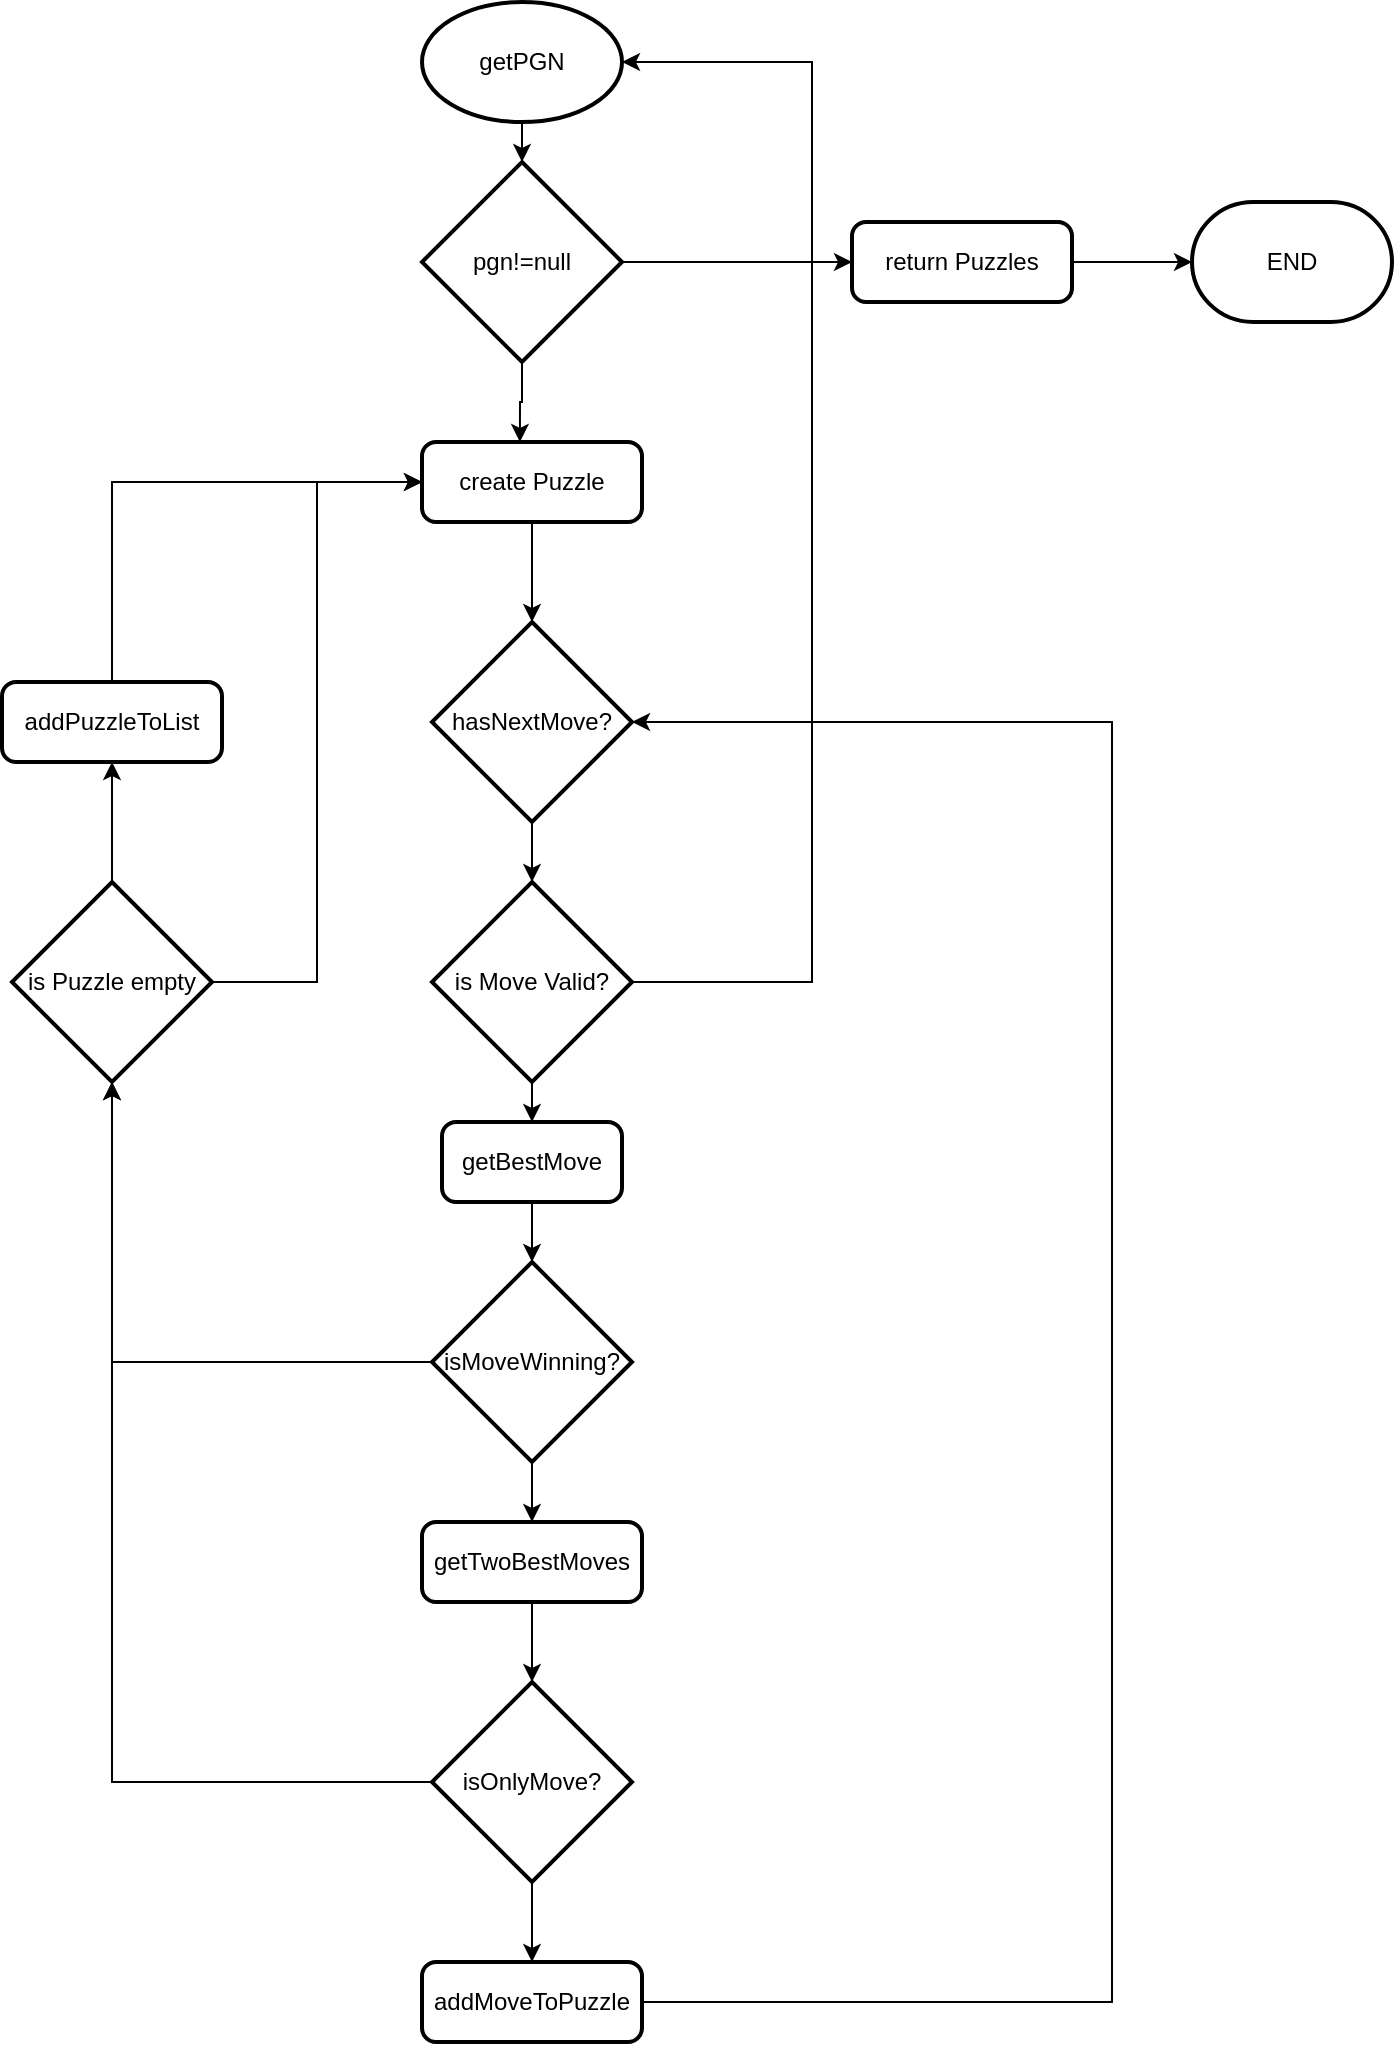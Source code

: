 <mxfile version="17.5.0" type="device"><diagram id="C5RBs43oDa-KdzZeNtuy" name="Page-1"><mxGraphModel dx="1422" dy="1931" grid="1" gridSize="10" guides="1" tooltips="1" connect="1" arrows="1" fold="1" page="1" pageScale="1" pageWidth="827" pageHeight="1169" math="0" shadow="0"><root><mxCell id="WIyWlLk6GJQsqaUBKTNV-0"/><mxCell id="WIyWlLk6GJQsqaUBKTNV-1" parent="WIyWlLk6GJQsqaUBKTNV-0"/><mxCell id="lqFpT17nX_PuRFotslIN-42" style="edgeStyle=orthogonalEdgeStyle;rounded=0;orthogonalLoop=1;jettySize=auto;html=1;entryX=0.5;entryY=0;entryDx=0;entryDy=0;entryPerimeter=0;" edge="1" parent="WIyWlLk6GJQsqaUBKTNV-1" source="lqFpT17nX_PuRFotslIN-1" target="lqFpT17nX_PuRFotslIN-41"><mxGeometry relative="1" as="geometry"/></mxCell><mxCell id="lqFpT17nX_PuRFotslIN-1" value="getPGN" style="strokeWidth=2;html=1;shape=mxgraph.flowchart.start_1;whiteSpace=wrap;" vertex="1" parent="WIyWlLk6GJQsqaUBKTNV-1"><mxGeometry x="245" y="-130" width="100" height="60" as="geometry"/></mxCell><mxCell id="lqFpT17nX_PuRFotslIN-31" style="edgeStyle=orthogonalEdgeStyle;rounded=0;orthogonalLoop=1;jettySize=auto;html=1;entryX=0.5;entryY=0;entryDx=0;entryDy=0;entryPerimeter=0;" edge="1" parent="WIyWlLk6GJQsqaUBKTNV-1" source="lqFpT17nX_PuRFotslIN-3" target="lqFpT17nX_PuRFotslIN-4"><mxGeometry relative="1" as="geometry"/></mxCell><mxCell id="lqFpT17nX_PuRFotslIN-3" value="hasNextMove?" style="strokeWidth=2;html=1;shape=mxgraph.flowchart.decision;whiteSpace=wrap;" vertex="1" parent="WIyWlLk6GJQsqaUBKTNV-1"><mxGeometry x="250" y="180" width="100" height="100" as="geometry"/></mxCell><mxCell id="lqFpT17nX_PuRFotslIN-15" style="edgeStyle=orthogonalEdgeStyle;rounded=0;orthogonalLoop=1;jettySize=auto;html=1;entryX=0.5;entryY=0;entryDx=0;entryDy=0;" edge="1" parent="WIyWlLk6GJQsqaUBKTNV-1" source="lqFpT17nX_PuRFotslIN-4" target="lqFpT17nX_PuRFotslIN-13"><mxGeometry relative="1" as="geometry"/></mxCell><mxCell id="lqFpT17nX_PuRFotslIN-39" style="edgeStyle=orthogonalEdgeStyle;rounded=0;orthogonalLoop=1;jettySize=auto;html=1;entryX=1;entryY=0.5;entryDx=0;entryDy=0;entryPerimeter=0;" edge="1" parent="WIyWlLk6GJQsqaUBKTNV-1" source="lqFpT17nX_PuRFotslIN-4" target="lqFpT17nX_PuRFotslIN-1"><mxGeometry relative="1" as="geometry"><mxPoint x="470" y="40" as="targetPoint"/><Array as="points"><mxPoint x="440" y="360"/><mxPoint x="440" y="-100"/></Array></mxGeometry></mxCell><mxCell id="lqFpT17nX_PuRFotslIN-4" value="is Move Valid?" style="strokeWidth=2;html=1;shape=mxgraph.flowchart.decision;whiteSpace=wrap;" vertex="1" parent="WIyWlLk6GJQsqaUBKTNV-1"><mxGeometry x="250" y="310" width="100" height="100" as="geometry"/></mxCell><mxCell id="lqFpT17nX_PuRFotslIN-17" style="edgeStyle=orthogonalEdgeStyle;rounded=0;orthogonalLoop=1;jettySize=auto;html=1;entryX=0.5;entryY=0;entryDx=0;entryDy=0;" edge="1" parent="WIyWlLk6GJQsqaUBKTNV-1" source="lqFpT17nX_PuRFotslIN-10" target="lqFpT17nX_PuRFotslIN-14"><mxGeometry relative="1" as="geometry"/></mxCell><mxCell id="lqFpT17nX_PuRFotslIN-35" style="edgeStyle=orthogonalEdgeStyle;rounded=0;orthogonalLoop=1;jettySize=auto;html=1;entryX=0.5;entryY=1;entryDx=0;entryDy=0;entryPerimeter=0;" edge="1" parent="WIyWlLk6GJQsqaUBKTNV-1" source="lqFpT17nX_PuRFotslIN-10" target="lqFpT17nX_PuRFotslIN-32"><mxGeometry relative="1" as="geometry"><mxPoint x="90" y="550" as="targetPoint"/></mxGeometry></mxCell><mxCell id="lqFpT17nX_PuRFotslIN-10" value="isMoveWinning?" style="strokeWidth=2;html=1;shape=mxgraph.flowchart.decision;whiteSpace=wrap;" vertex="1" parent="WIyWlLk6GJQsqaUBKTNV-1"><mxGeometry x="250" y="500" width="100" height="100" as="geometry"/></mxCell><mxCell id="lqFpT17nX_PuRFotslIN-24" style="edgeStyle=orthogonalEdgeStyle;rounded=0;orthogonalLoop=1;jettySize=auto;html=1;entryX=0.5;entryY=0;entryDx=0;entryDy=0;" edge="1" parent="WIyWlLk6GJQsqaUBKTNV-1" source="lqFpT17nX_PuRFotslIN-12" target="lqFpT17nX_PuRFotslIN-23"><mxGeometry relative="1" as="geometry"/></mxCell><mxCell id="lqFpT17nX_PuRFotslIN-33" style="edgeStyle=orthogonalEdgeStyle;rounded=0;orthogonalLoop=1;jettySize=auto;html=1;entryX=0.5;entryY=1;entryDx=0;entryDy=0;entryPerimeter=0;" edge="1" parent="WIyWlLk6GJQsqaUBKTNV-1" source="lqFpT17nX_PuRFotslIN-12" target="lqFpT17nX_PuRFotslIN-32"><mxGeometry relative="1" as="geometry"/></mxCell><mxCell id="lqFpT17nX_PuRFotslIN-12" value="isOnlyMove?" style="strokeWidth=2;html=1;shape=mxgraph.flowchart.decision;whiteSpace=wrap;" vertex="1" parent="WIyWlLk6GJQsqaUBKTNV-1"><mxGeometry x="250" y="710" width="100" height="100" as="geometry"/></mxCell><mxCell id="lqFpT17nX_PuRFotslIN-16" style="edgeStyle=orthogonalEdgeStyle;rounded=0;orthogonalLoop=1;jettySize=auto;html=1;" edge="1" parent="WIyWlLk6GJQsqaUBKTNV-1" source="lqFpT17nX_PuRFotslIN-13" target="lqFpT17nX_PuRFotslIN-10"><mxGeometry relative="1" as="geometry"/></mxCell><mxCell id="lqFpT17nX_PuRFotslIN-13" value="getBestMove" style="rounded=1;whiteSpace=wrap;html=1;absoluteArcSize=1;arcSize=14;strokeWidth=2;" vertex="1" parent="WIyWlLk6GJQsqaUBKTNV-1"><mxGeometry x="255" y="430" width="90" height="40" as="geometry"/></mxCell><mxCell id="lqFpT17nX_PuRFotslIN-18" style="edgeStyle=orthogonalEdgeStyle;rounded=0;orthogonalLoop=1;jettySize=auto;html=1;entryX=0.5;entryY=0;entryDx=0;entryDy=0;entryPerimeter=0;" edge="1" parent="WIyWlLk6GJQsqaUBKTNV-1" source="lqFpT17nX_PuRFotslIN-14" target="lqFpT17nX_PuRFotslIN-12"><mxGeometry relative="1" as="geometry"/></mxCell><mxCell id="lqFpT17nX_PuRFotslIN-14" value="getTwoBestMoves" style="rounded=1;whiteSpace=wrap;html=1;absoluteArcSize=1;arcSize=14;strokeWidth=2;" vertex="1" parent="WIyWlLk6GJQsqaUBKTNV-1"><mxGeometry x="245" y="630" width="110" height="40" as="geometry"/></mxCell><mxCell id="lqFpT17nX_PuRFotslIN-25" style="edgeStyle=orthogonalEdgeStyle;rounded=0;orthogonalLoop=1;jettySize=auto;html=1;entryX=1;entryY=0.5;entryDx=0;entryDy=0;entryPerimeter=0;" edge="1" parent="WIyWlLk6GJQsqaUBKTNV-1" source="lqFpT17nX_PuRFotslIN-23" target="lqFpT17nX_PuRFotslIN-3"><mxGeometry relative="1" as="geometry"><mxPoint x="560" y="170" as="targetPoint"/><Array as="points"><mxPoint x="590" y="870"/><mxPoint x="590" y="230"/></Array></mxGeometry></mxCell><mxCell id="lqFpT17nX_PuRFotslIN-23" value="addMoveToPuzzle" style="rounded=1;whiteSpace=wrap;html=1;absoluteArcSize=1;arcSize=14;strokeWidth=2;" vertex="1" parent="WIyWlLk6GJQsqaUBKTNV-1"><mxGeometry x="245" y="850" width="110" height="40" as="geometry"/></mxCell><mxCell id="lqFpT17nX_PuRFotslIN-38" style="edgeStyle=orthogonalEdgeStyle;rounded=0;orthogonalLoop=1;jettySize=auto;html=1;entryX=0;entryY=0.5;entryDx=0;entryDy=0;" edge="1" parent="WIyWlLk6GJQsqaUBKTNV-1" source="lqFpT17nX_PuRFotslIN-27" target="lqFpT17nX_PuRFotslIN-28"><mxGeometry relative="1" as="geometry"><mxPoint x="90" y="110" as="targetPoint"/><Array as="points"><mxPoint x="90" y="110"/></Array></mxGeometry></mxCell><mxCell id="lqFpT17nX_PuRFotslIN-27" value="addPuzzleToList" style="rounded=1;whiteSpace=wrap;html=1;absoluteArcSize=1;arcSize=14;strokeWidth=2;" vertex="1" parent="WIyWlLk6GJQsqaUBKTNV-1"><mxGeometry x="35" y="210" width="110" height="40" as="geometry"/></mxCell><mxCell id="lqFpT17nX_PuRFotslIN-30" style="edgeStyle=orthogonalEdgeStyle;rounded=0;orthogonalLoop=1;jettySize=auto;html=1;" edge="1" parent="WIyWlLk6GJQsqaUBKTNV-1" source="lqFpT17nX_PuRFotslIN-28" target="lqFpT17nX_PuRFotslIN-3"><mxGeometry relative="1" as="geometry"/></mxCell><mxCell id="lqFpT17nX_PuRFotslIN-28" value="create Puzzle" style="rounded=1;whiteSpace=wrap;html=1;absoluteArcSize=1;arcSize=14;strokeWidth=2;" vertex="1" parent="WIyWlLk6GJQsqaUBKTNV-1"><mxGeometry x="245" y="90" width="110" height="40" as="geometry"/></mxCell><mxCell id="lqFpT17nX_PuRFotslIN-36" style="edgeStyle=orthogonalEdgeStyle;rounded=0;orthogonalLoop=1;jettySize=auto;html=1;entryX=0;entryY=0.5;entryDx=0;entryDy=0;" edge="1" parent="WIyWlLk6GJQsqaUBKTNV-1" source="lqFpT17nX_PuRFotslIN-32" target="lqFpT17nX_PuRFotslIN-28"><mxGeometry relative="1" as="geometry"><mxPoint x="200" y="110" as="targetPoint"/></mxGeometry></mxCell><mxCell id="lqFpT17nX_PuRFotslIN-37" style="edgeStyle=orthogonalEdgeStyle;rounded=0;orthogonalLoop=1;jettySize=auto;html=1;entryX=0.5;entryY=1;entryDx=0;entryDy=0;" edge="1" parent="WIyWlLk6GJQsqaUBKTNV-1" source="lqFpT17nX_PuRFotslIN-32" target="lqFpT17nX_PuRFotslIN-27"><mxGeometry relative="1" as="geometry"/></mxCell><mxCell id="lqFpT17nX_PuRFotslIN-32" value="is Puzzle empty" style="strokeWidth=2;html=1;shape=mxgraph.flowchart.decision;whiteSpace=wrap;" vertex="1" parent="WIyWlLk6GJQsqaUBKTNV-1"><mxGeometry x="40" y="310" width="100" height="100" as="geometry"/></mxCell><mxCell id="lqFpT17nX_PuRFotslIN-43" style="edgeStyle=orthogonalEdgeStyle;rounded=0;orthogonalLoop=1;jettySize=auto;html=1;entryX=0.445;entryY=0;entryDx=0;entryDy=0;entryPerimeter=0;" edge="1" parent="WIyWlLk6GJQsqaUBKTNV-1" source="lqFpT17nX_PuRFotslIN-41" target="lqFpT17nX_PuRFotslIN-28"><mxGeometry relative="1" as="geometry"/></mxCell><mxCell id="lqFpT17nX_PuRFotslIN-46" style="edgeStyle=orthogonalEdgeStyle;rounded=0;orthogonalLoop=1;jettySize=auto;html=1;" edge="1" parent="WIyWlLk6GJQsqaUBKTNV-1" source="lqFpT17nX_PuRFotslIN-41" target="lqFpT17nX_PuRFotslIN-45"><mxGeometry relative="1" as="geometry"/></mxCell><mxCell id="lqFpT17nX_PuRFotslIN-41" value="pgn!=null" style="strokeWidth=2;html=1;shape=mxgraph.flowchart.decision;whiteSpace=wrap;" vertex="1" parent="WIyWlLk6GJQsqaUBKTNV-1"><mxGeometry x="245" y="-50" width="100" height="100" as="geometry"/></mxCell><mxCell id="lqFpT17nX_PuRFotslIN-44" value="END" style="strokeWidth=2;html=1;shape=mxgraph.flowchart.terminator;whiteSpace=wrap;" vertex="1" parent="WIyWlLk6GJQsqaUBKTNV-1"><mxGeometry x="630" y="-30" width="100" height="60" as="geometry"/></mxCell><mxCell id="lqFpT17nX_PuRFotslIN-47" style="edgeStyle=orthogonalEdgeStyle;rounded=0;orthogonalLoop=1;jettySize=auto;html=1;entryX=0;entryY=0.5;entryDx=0;entryDy=0;entryPerimeter=0;" edge="1" parent="WIyWlLk6GJQsqaUBKTNV-1" source="lqFpT17nX_PuRFotslIN-45" target="lqFpT17nX_PuRFotslIN-44"><mxGeometry relative="1" as="geometry"/></mxCell><mxCell id="lqFpT17nX_PuRFotslIN-45" value="return Puzzles" style="rounded=1;whiteSpace=wrap;html=1;absoluteArcSize=1;arcSize=14;strokeWidth=2;" vertex="1" parent="WIyWlLk6GJQsqaUBKTNV-1"><mxGeometry x="460" y="-20" width="110" height="40" as="geometry"/></mxCell></root></mxGraphModel></diagram></mxfile>